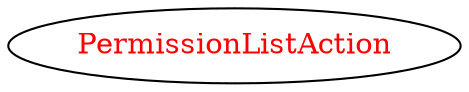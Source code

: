digraph dependencyGraph {
 concentrate=true;
 ranksep="2.0";
 rankdir="LR"; 
 splines="ortho";
"PermissionListAction" [fontcolor="red"];
}